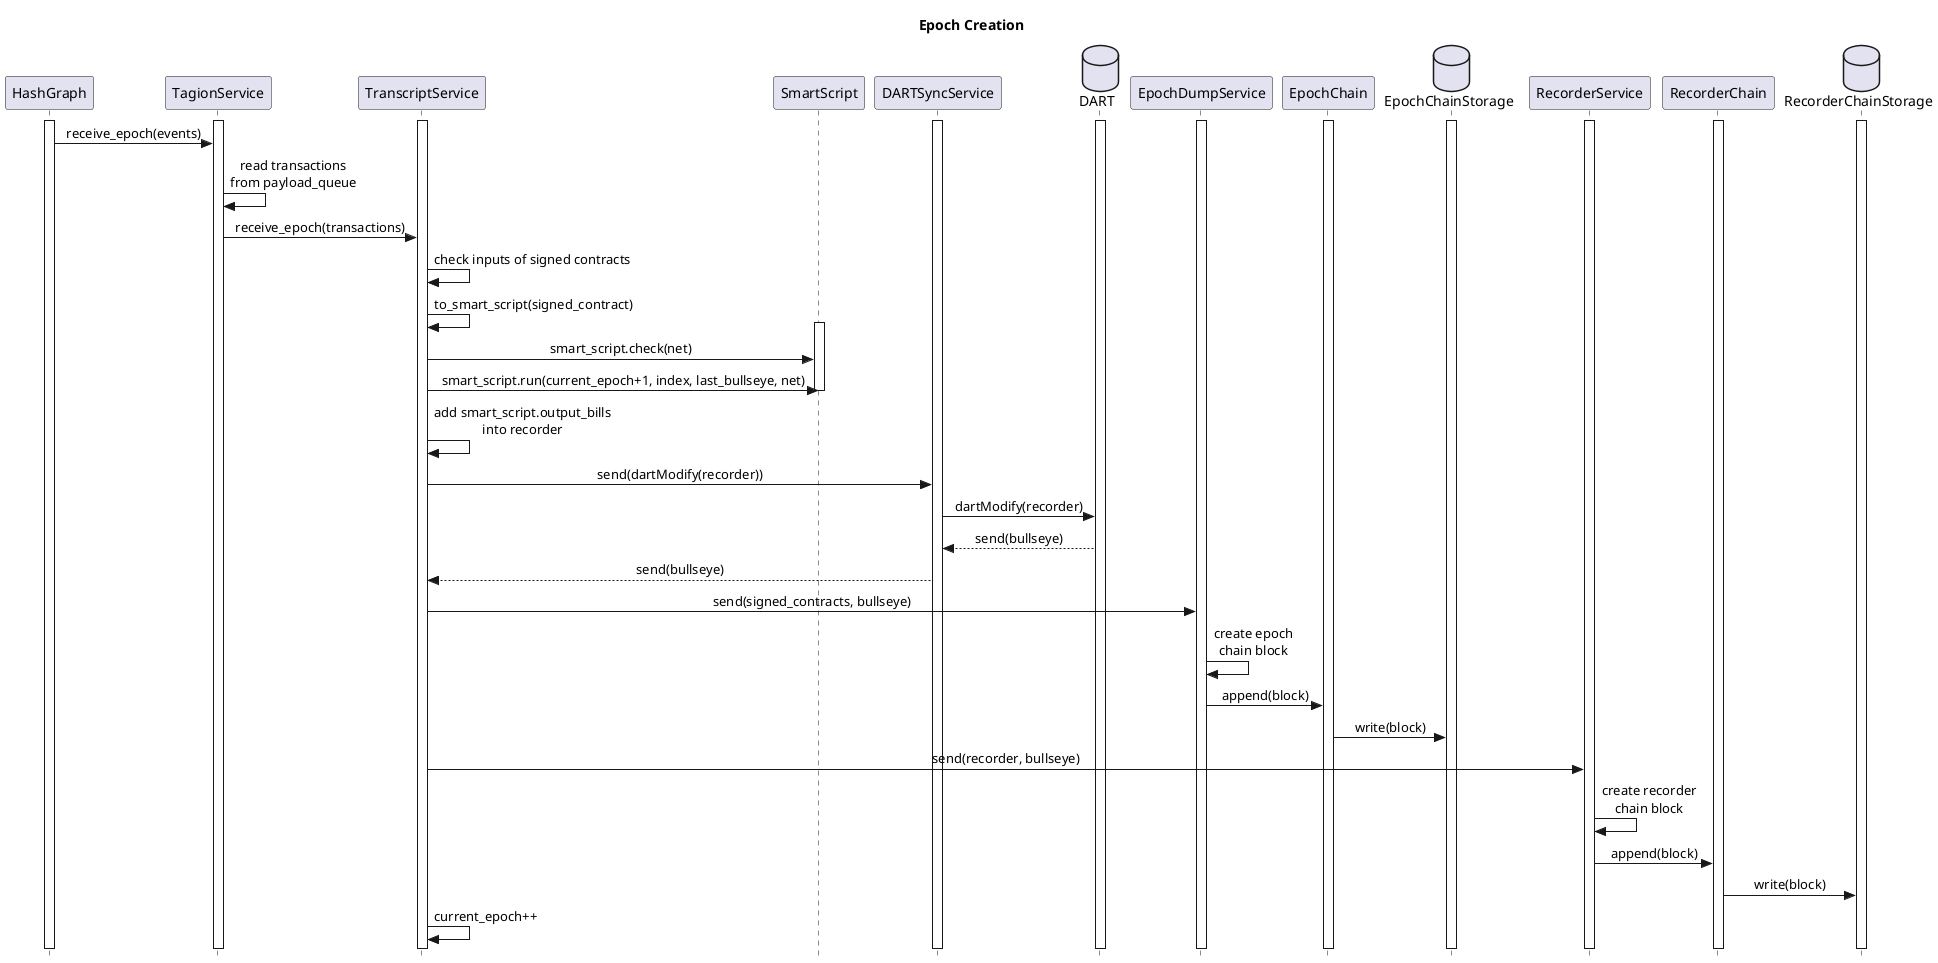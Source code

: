 @startuml Epoch Creation Sequence

skinparam Style strictuml
skinparam SequenceMessageAlign center
hide empty description
title Epoch Creation

participant HashGraph as hashgraph
participant TagionService as tagion
participant TranscriptService as transcript
participant SmartScript as smartscript

participant DARTSyncService as dartsync
database DART as dart
participant EpochDumpService as epochdump
participant EpochChain as epochchain
database EpochChainStorage as epochstorage
participant RecorderService as recservice
participant RecorderChain as recchain
database RecorderChainStorage as recstorage

activate dartsync
activate dart
activate tagion
activate transcript
activate epochdump
activate epochchain
activate epochstorage
activate recservice
activate recchain
activate recstorage
activate hashgraph

hashgraph -> tagion : receive_epoch(events)

tagion -> tagion : read transactions\nfrom payload_queue

tagion -> transcript : receive_epoch(transactions)

transcript -> transcript : check inputs of signed contracts
transcript -> transcript : to_smart_script(signed_contract)

activate smartscript

transcript -> smartscript : smart_script.check(net)
transcript -> smartscript : smart_script.run(current_epoch+1, index, last_bullseye, net)

deactivate smartscript

transcript -> transcript : add smart_script.output_bills\ninto recorder

transcript -> dartsync : send(dartModify(recorder))
dartsync -> dart : dartModify(recorder)
dart --> dartsync : send(bullseye)
dartsync --> transcript : send(bullseye)

transcript -> epochdump : send(signed_contracts, bullseye)
epochdump -> epochdump : create epoch\nchain block
epochdump -> epochchain : append(block)
epochchain -> epochstorage : write(block)

transcript -> recservice : send(recorder, bullseye)
recservice -> recservice : create recorder\nchain block
recservice -> recchain : append(block)
recchain -> recstorage : write(block)

transcript -> transcript : current_epoch++

@enduml
